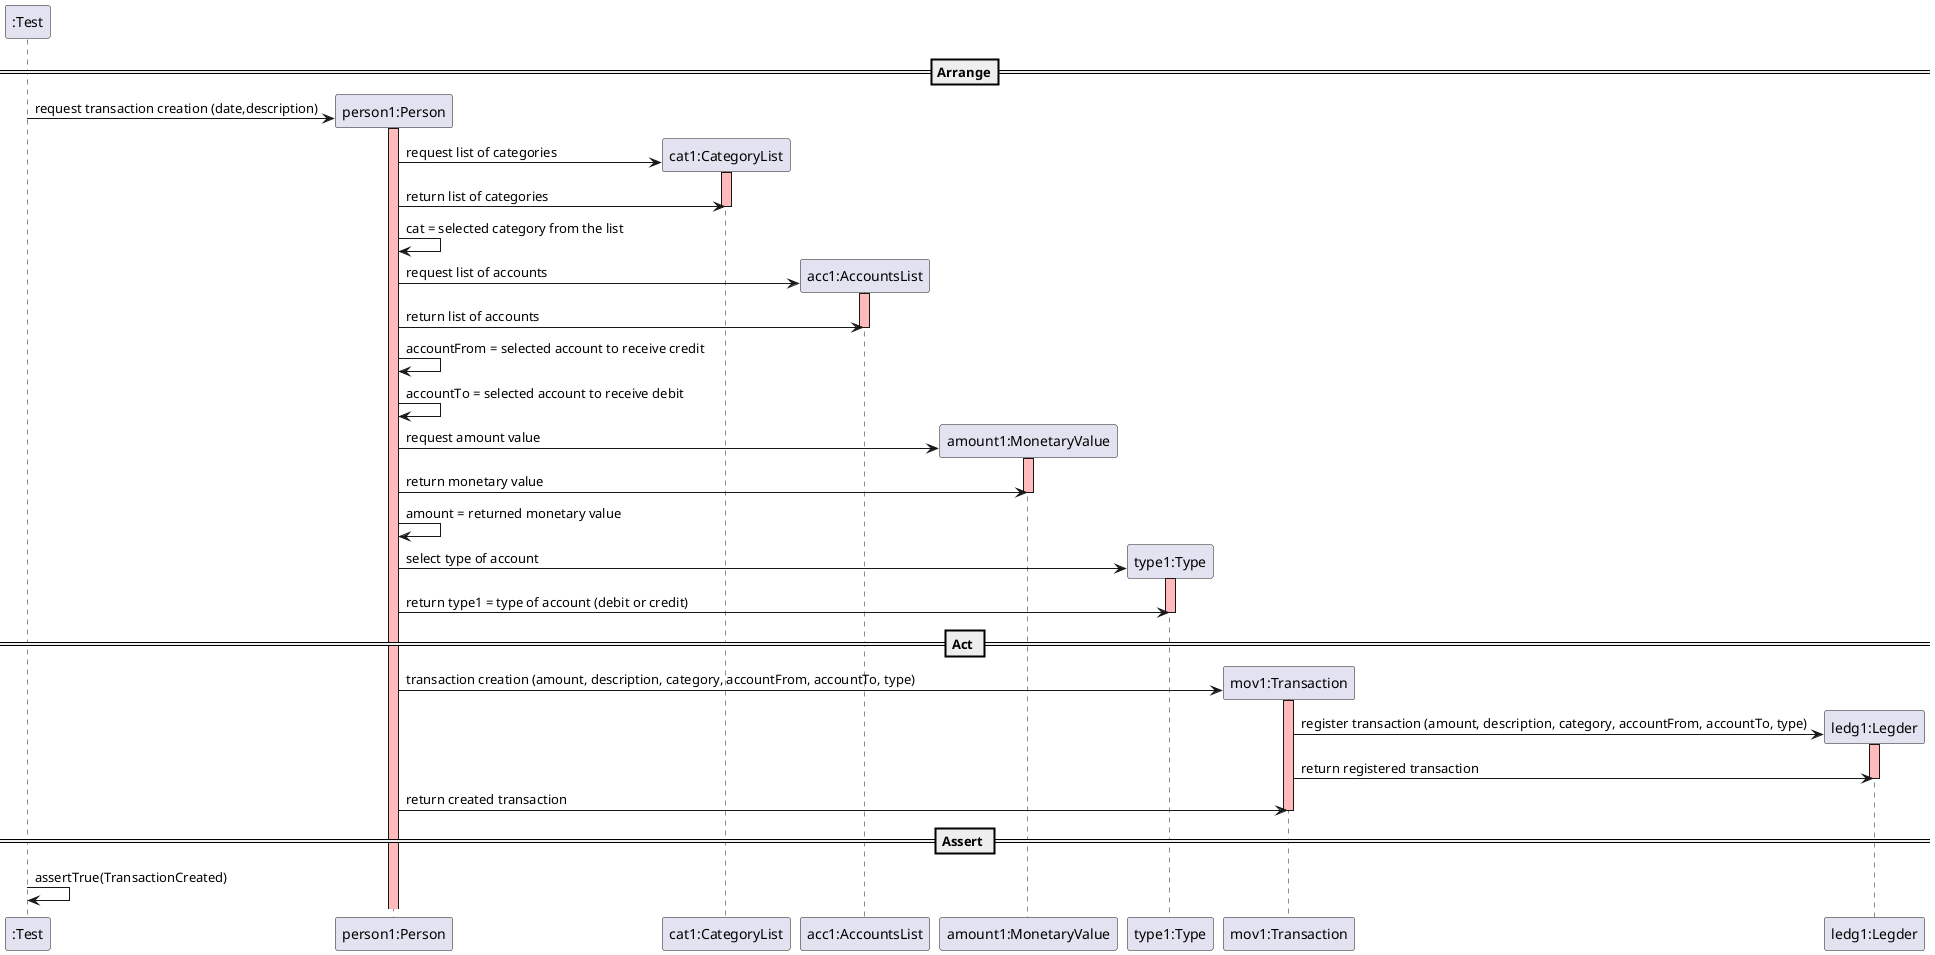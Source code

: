 @startuml
create ":Test"

==Arrange==

create "person1:Person"
":Test" -> "person1:Person" : request transaction creation (date,description)
activate "person1:Person" #FFBBBB

create "cat1:CategoryList"
"person1:Person" -> "cat1:CategoryList" : request list of categories
activate "cat1:CategoryList"  #FFBBBB

"cat1:CategoryList" <- "person1:Person" : return list of categories
deactivate "cat1:CategoryList"  #FFBBBB

"person1:Person" -> "person1:Person" : cat = selected category from the list


create "acc1:AccountsList"
"person1:Person" -> "acc1:AccountsList" : request list of accounts
activate "acc1:AccountsList"  #FFBBBB

"acc1:AccountsList" <- "person1:Person" : return list of accounts
deactivate "acc1:AccountsList"  #FFBBBB

"person1:Person" -> "person1:Person" : accountFrom = selected account to receive credit

"person1:Person" -> "person1:Person" : accountTo = selected account to receive debit


create "amount1:MonetaryValue"
"person1:Person" -> "amount1:MonetaryValue" : request amount value
activate "amount1:MonetaryValue"  #FFBBBB

"amount1:MonetaryValue" <- "person1:Person" : return monetary value
deactivate "amount1:MonetaryValue"  #FFBBBB

"person1:Person" -> "person1:Person" : amount = returned monetary value


create "type1:Type"
"person1:Person" -> "type1:Type" : select type of account
activate "type1:Type"  #FFBBBB

"type1:Type" <- "person1:Person" : return type1 = type of account (debit or credit)
deactivate "type1:Type"  #FFBBBB

== Act ==

create "mov1:Transaction"
"person1:Person" -> "mov1:Transaction" : transaction creation (amount, description, category, accountFrom, accountTo, type)
activate "mov1:Transaction"  #FFBBBB


create "ledg1:Legder"
"mov1:Transaction" -> "ledg1:Legder" : register transaction (amount, description, category, accountFrom, accountTo, type)
activate "ledg1:Legder"  #FFBBBB

"ledg1:Legder" <- "mov1:Transaction" : return registered transaction
deactivate "ledg1:Legder"  #FFBBBB


"mov1:Transaction" <- "person1:Person" : return created transaction
deactivate "mov1:Transaction"  #FFBBBB

== Assert ==

":Test" -> ":Test" : assertTrue(TransactionCreated)

@enduml